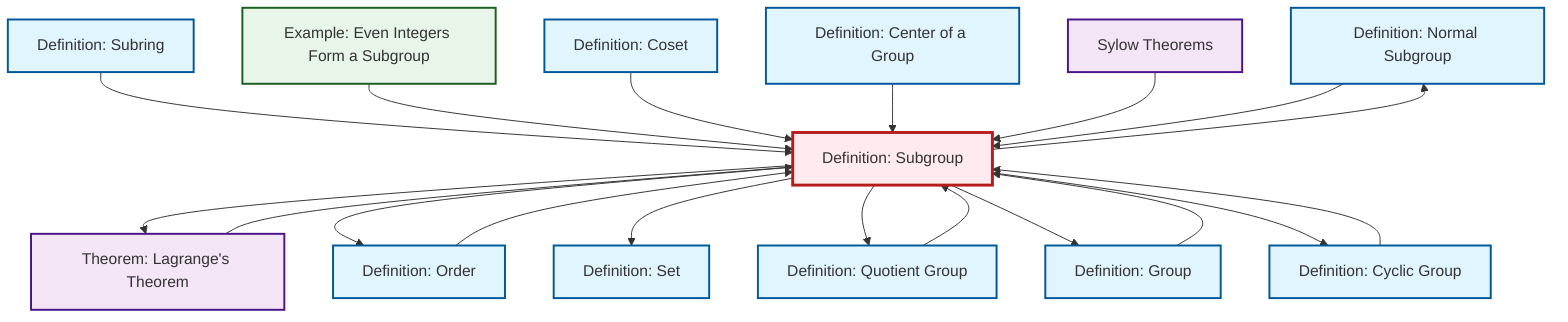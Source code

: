 graph TD
    classDef definition fill:#e1f5fe,stroke:#01579b,stroke-width:2px
    classDef theorem fill:#f3e5f5,stroke:#4a148c,stroke-width:2px
    classDef axiom fill:#fff3e0,stroke:#e65100,stroke-width:2px
    classDef example fill:#e8f5e9,stroke:#1b5e20,stroke-width:2px
    classDef current fill:#ffebee,stroke:#b71c1c,stroke-width:3px
    def-normal-subgroup["Definition: Normal Subgroup"]:::definition
    def-cyclic-group["Definition: Cyclic Group"]:::definition
    def-set["Definition: Set"]:::definition
    thm-lagrange["Theorem: Lagrange's Theorem"]:::theorem
    def-coset["Definition: Coset"]:::definition
    def-subring["Definition: Subring"]:::definition
    def-order["Definition: Order"]:::definition
    def-subgroup["Definition: Subgroup"]:::definition
    thm-sylow["Sylow Theorems"]:::theorem
    ex-even-integers-subgroup["Example: Even Integers Form a Subgroup"]:::example
    def-group["Definition: Group"]:::definition
    def-center-of-group["Definition: Center of a Group"]:::definition
    def-quotient-group["Definition: Quotient Group"]:::definition
    def-subgroup --> thm-lagrange
    def-subring --> def-subgroup
    thm-lagrange --> def-subgroup
    def-subgroup --> def-order
    ex-even-integers-subgroup --> def-subgroup
    def-subgroup --> def-set
    def-subgroup --> def-quotient-group
    def-subgroup --> def-group
    def-coset --> def-subgroup
    def-order --> def-subgroup
    def-center-of-group --> def-subgroup
    thm-sylow --> def-subgroup
    def-cyclic-group --> def-subgroup
    def-group --> def-subgroup
    def-subgroup --> def-normal-subgroup
    def-normal-subgroup --> def-subgroup
    def-subgroup --> def-cyclic-group
    def-quotient-group --> def-subgroup
    class def-subgroup current